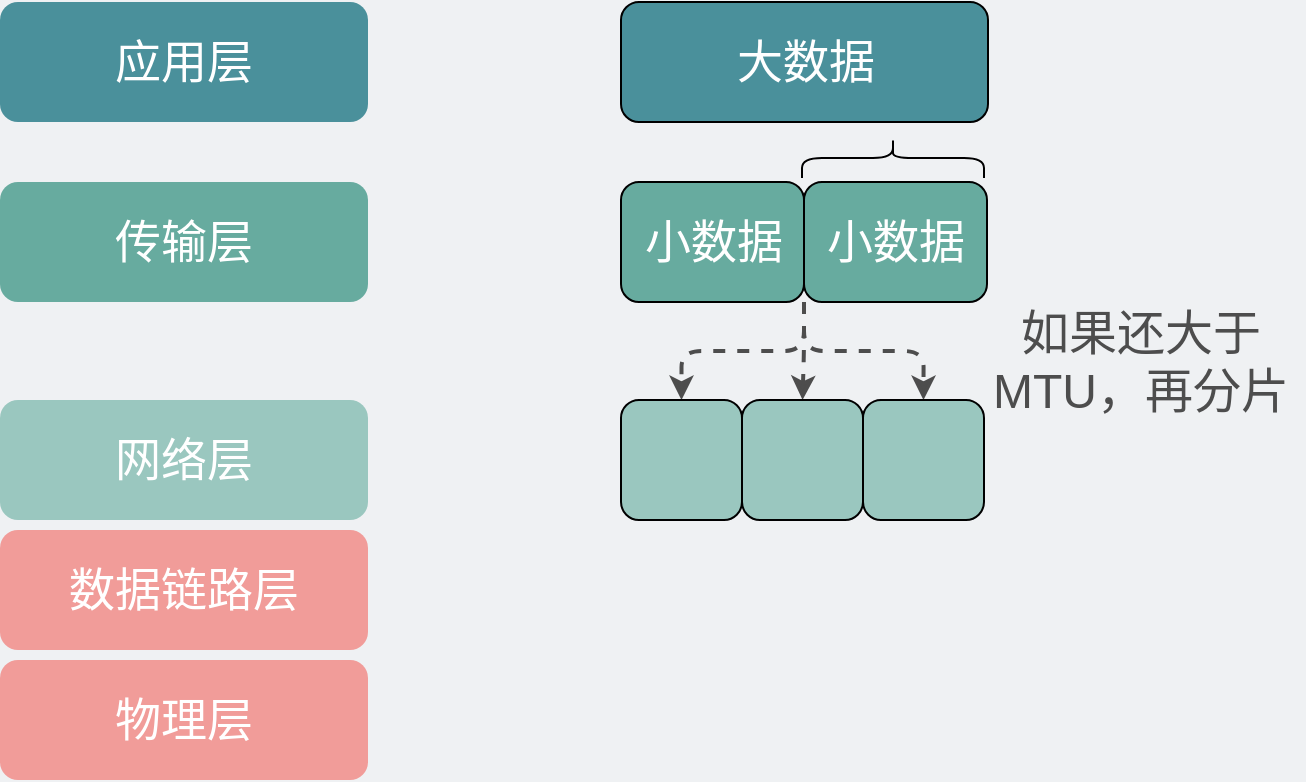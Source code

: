 <mxfile version="22.0.8" type="github">
  <diagram id="3228e29e-7158-1315-38df-8450db1d8a1d" name="Page-1">
    <mxGraphModel dx="900" dy="625" grid="0" gridSize="10" guides="1" tooltips="1" connect="1" arrows="1" fold="1" page="1" pageScale="1" pageWidth="800" pageHeight="550" background="#EFF1F3" math="0" shadow="0">
      <root>
        <mxCell id="0" />
        <mxCell id="1" parent="0" />
        <mxCell id="BZtyihOMIc5ssDVvATIx-4" value="&lt;font style=&quot;font-size: 23px;&quot;&gt;应用层&lt;/font&gt;" style="rounded=1;whiteSpace=wrap;html=1;fillColor=#4a909b;strokeColor=none;fontColor=#FFFFFF;" parent="1" vertex="1">
          <mxGeometry x="143" y="630" width="184" height="60" as="geometry" />
        </mxCell>
        <mxCell id="QBakC-ykdxP9H4MGca09-1" value="&lt;font style=&quot;font-size: 23px;&quot;&gt;传输层&lt;/font&gt;" style="rounded=1;whiteSpace=wrap;html=1;fillColor=#67AB9F;strokeColor=none;fontColor=#FFFFFF;" parent="1" vertex="1">
          <mxGeometry x="143" y="720" width="184" height="60" as="geometry" />
        </mxCell>
        <mxCell id="QBakC-ykdxP9H4MGca09-2" value="&lt;font style=&quot;font-size: 23px;&quot;&gt;网络层&lt;/font&gt;" style="rounded=1;whiteSpace=wrap;html=1;fillColor=#9AC7BF;strokeColor=none;fontColor=#FFFFFF;" parent="1" vertex="1">
          <mxGeometry x="143" y="829" width="184" height="60" as="geometry" />
        </mxCell>
        <mxCell id="QBakC-ykdxP9H4MGca09-4" value="&lt;font style=&quot;font-size: 23px;&quot;&gt;数据链路层&lt;/font&gt;" style="rounded=1;whiteSpace=wrap;html=1;fillColor=#F19C99;strokeColor=none;fontColor=#FFFFFF;" parent="1" vertex="1">
          <mxGeometry x="143" y="894" width="184" height="60" as="geometry" />
        </mxCell>
        <mxCell id="QBakC-ykdxP9H4MGca09-5" value="&lt;font style=&quot;font-size: 23px;&quot;&gt;物理层&lt;/font&gt;" style="rounded=1;whiteSpace=wrap;html=1;fillColor=#F19C99;strokeColor=none;fontColor=#FFFFFF;" parent="1" vertex="1">
          <mxGeometry x="143" y="959" width="184" height="60" as="geometry" />
        </mxCell>
        <mxCell id="QBakC-ykdxP9H4MGca09-6" value="&lt;font style=&quot;font-size: 23px;&quot;&gt;大数据&lt;/font&gt;" style="rounded=1;whiteSpace=wrap;html=1;fillColor=#4a909b;strokeColor=default;fontColor=#FFFFFF;" parent="1" vertex="1">
          <mxGeometry x="453.5" y="630" width="183.5" height="60" as="geometry" />
        </mxCell>
        <mxCell id="QBakC-ykdxP9H4MGca09-7" value="&lt;font color=&quot;#4d4d4d&quot; style=&quot;font-size: 24px;&quot;&gt;如果还大于MTU，再分片&lt;/font&gt;" style="text;html=1;strokeColor=none;fillColor=none;align=center;verticalAlign=middle;whiteSpace=wrap;rounded=0;" parent="1" vertex="1">
          <mxGeometry x="632" y="795" width="163" height="30" as="geometry" />
        </mxCell>
        <mxCell id="QBakC-ykdxP9H4MGca09-8" value="&lt;font style=&quot;font-size: 23px;&quot;&gt;小数据&lt;/font&gt;" style="rounded=1;whiteSpace=wrap;html=1;fillColor=#67AB9F;strokeColor=default;fontColor=#FFFFFF;" parent="1" vertex="1">
          <mxGeometry x="453.5" y="720" width="91.5" height="60" as="geometry" />
        </mxCell>
        <mxCell id="irqyoH4tcq8L2PBulrzT-13" style="edgeStyle=orthogonalEdgeStyle;rounded=1;orthogonalLoop=1;jettySize=auto;html=1;exitX=0;exitY=1;exitDx=0;exitDy=0;dashed=1;strokeWidth=2;strokeColor=#4D4D4D;" edge="1" parent="1" source="QBakC-ykdxP9H4MGca09-10" target="irqyoH4tcq8L2PBulrzT-8">
          <mxGeometry relative="1" as="geometry" />
        </mxCell>
        <mxCell id="irqyoH4tcq8L2PBulrzT-14" style="edgeStyle=orthogonalEdgeStyle;rounded=1;orthogonalLoop=1;jettySize=auto;html=1;exitX=0;exitY=1;exitDx=0;exitDy=0;entryX=0.5;entryY=0;entryDx=0;entryDy=0;dashed=1;strokeWidth=2;strokeColor=#4D4D4D;" edge="1" parent="1" source="QBakC-ykdxP9H4MGca09-10" target="irqyoH4tcq8L2PBulrzT-9">
          <mxGeometry relative="1" as="geometry" />
        </mxCell>
        <mxCell id="irqyoH4tcq8L2PBulrzT-15" style="edgeStyle=orthogonalEdgeStyle;rounded=1;orthogonalLoop=1;jettySize=auto;html=1;exitX=0;exitY=1;exitDx=0;exitDy=0;entryX=0.5;entryY=0;entryDx=0;entryDy=0;dashed=1;strokeWidth=2;strokeColor=#4D4D4D;" edge="1" parent="1" source="QBakC-ykdxP9H4MGca09-10" target="irqyoH4tcq8L2PBulrzT-10">
          <mxGeometry relative="1" as="geometry" />
        </mxCell>
        <mxCell id="QBakC-ykdxP9H4MGca09-10" value="&lt;font style=&quot;font-size: 23px;&quot;&gt;小数据&lt;/font&gt;" style="rounded=1;whiteSpace=wrap;html=1;fillColor=#67AB9F;strokeColor=default;fontColor=#FFFFFF;" parent="1" vertex="1">
          <mxGeometry x="545" y="720" width="91.5" height="60" as="geometry" />
        </mxCell>
        <mxCell id="QBakC-ykdxP9H4MGca09-14" value="" style="shape=curlyBracket;whiteSpace=wrap;html=1;rounded=1;flipH=1;labelPosition=right;verticalLabelPosition=middle;align=left;verticalAlign=middle;rotation=-90;" parent="1" vertex="1">
          <mxGeometry x="579.5" y="662.5" width="20" height="91" as="geometry" />
        </mxCell>
        <mxCell id="irqyoH4tcq8L2PBulrzT-8" value="" style="rounded=1;whiteSpace=wrap;html=1;fillColor=#9AC7BF;strokeColor=default;fontColor=#FFFFFF;" vertex="1" parent="1">
          <mxGeometry x="453.5" y="829" width="60.5" height="60" as="geometry" />
        </mxCell>
        <mxCell id="irqyoH4tcq8L2PBulrzT-9" value="" style="rounded=1;whiteSpace=wrap;html=1;fillColor=#9AC7BF;strokeColor=default;fontColor=#FFFFFF;" vertex="1" parent="1">
          <mxGeometry x="514" y="829" width="60.5" height="60" as="geometry" />
        </mxCell>
        <mxCell id="irqyoH4tcq8L2PBulrzT-10" value="" style="rounded=1;whiteSpace=wrap;html=1;fillColor=#9AC7BF;strokeColor=default;fontColor=#FFFFFF;" vertex="1" parent="1">
          <mxGeometry x="574.5" y="829" width="60.5" height="60" as="geometry" />
        </mxCell>
      </root>
    </mxGraphModel>
  </diagram>
</mxfile>

